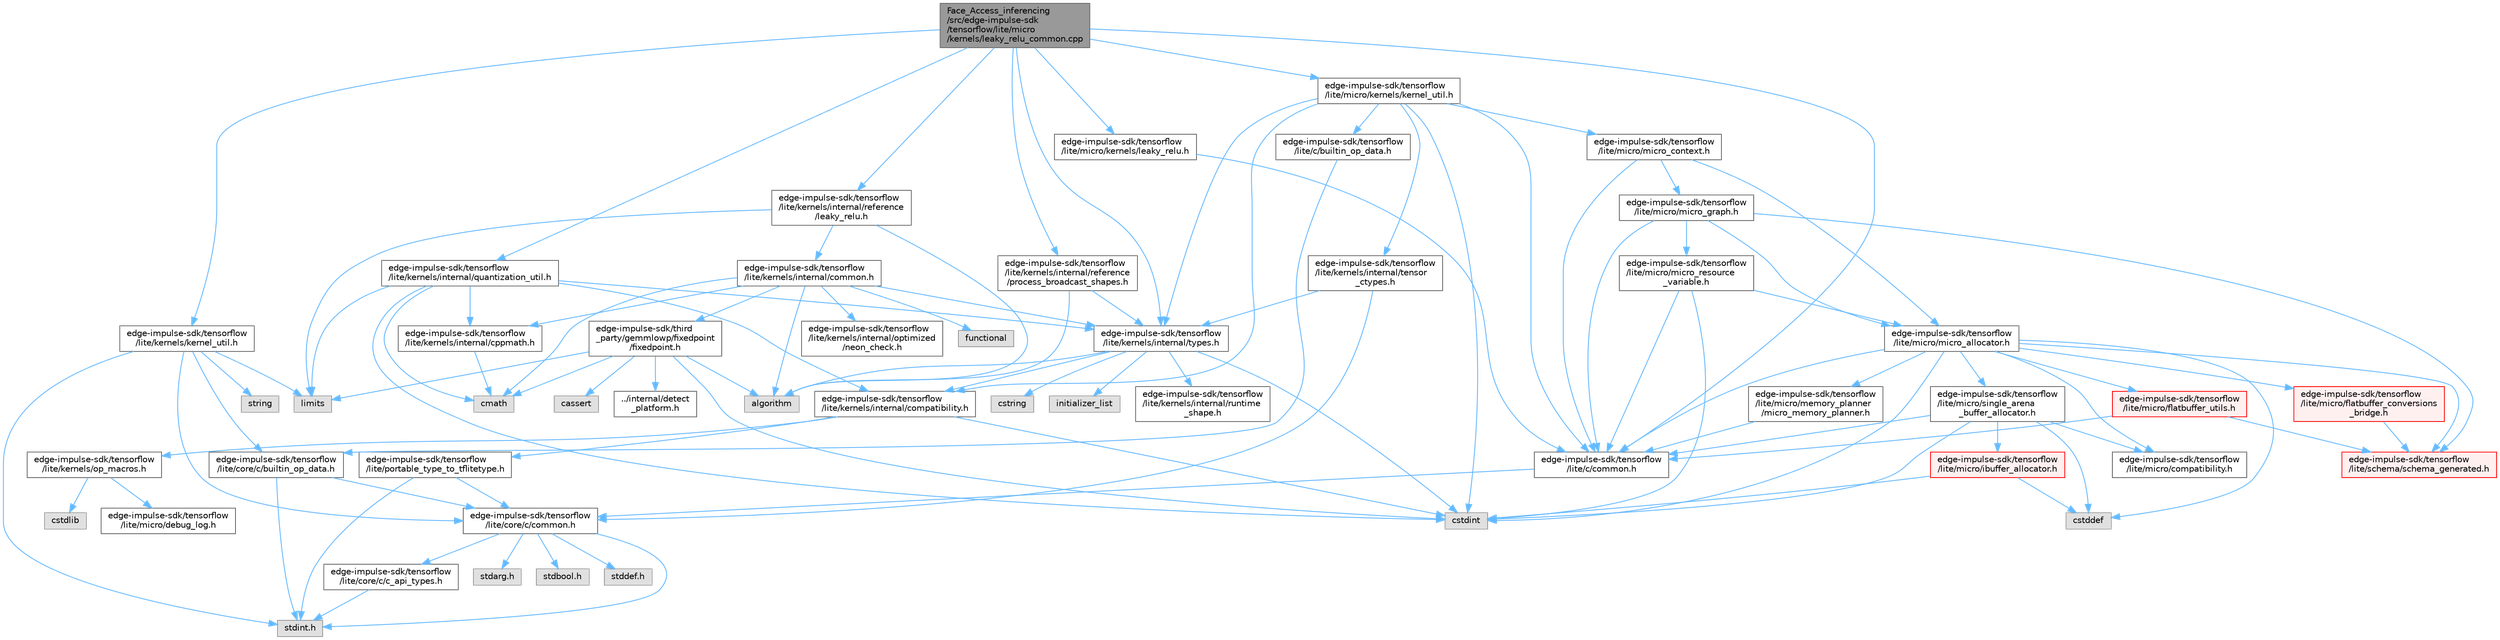 digraph "Face_Access_inferencing/src/edge-impulse-sdk/tensorflow/lite/micro/kernels/leaky_relu_common.cpp"
{
 // LATEX_PDF_SIZE
  bgcolor="transparent";
  edge [fontname=Helvetica,fontsize=10,labelfontname=Helvetica,labelfontsize=10];
  node [fontname=Helvetica,fontsize=10,shape=box,height=0.2,width=0.4];
  Node1 [id="Node000001",label="Face_Access_inferencing\l/src/edge-impulse-sdk\l/tensorflow/lite/micro\l/kernels/leaky_relu_common.cpp",height=0.2,width=0.4,color="gray40", fillcolor="grey60", style="filled", fontcolor="black",tooltip=" "];
  Node1 -> Node2 [id="edge102_Node000001_Node000002",color="steelblue1",style="solid",tooltip=" "];
  Node2 [id="Node000002",label="edge-impulse-sdk/tensorflow\l/lite/c/common.h",height=0.2,width=0.4,color="grey40", fillcolor="white", style="filled",URL="$_face___access__inferencing_2src_2edge-impulse-sdk_2tensorflow_2lite_2c_2common_8h.html",tooltip=" "];
  Node2 -> Node3 [id="edge103_Node000002_Node000003",color="steelblue1",style="solid",tooltip=" "];
  Node3 [id="Node000003",label="edge-impulse-sdk/tensorflow\l/lite/core/c/common.h",height=0.2,width=0.4,color="grey40", fillcolor="white", style="filled",URL="$_face___access__inferencing_2src_2edge-impulse-sdk_2tensorflow_2lite_2core_2c_2common_8h.html",tooltip=" "];
  Node3 -> Node4 [id="edge104_Node000003_Node000004",color="steelblue1",style="solid",tooltip=" "];
  Node4 [id="Node000004",label="stdarg.h",height=0.2,width=0.4,color="grey60", fillcolor="#E0E0E0", style="filled",tooltip=" "];
  Node3 -> Node5 [id="edge105_Node000003_Node000005",color="steelblue1",style="solid",tooltip=" "];
  Node5 [id="Node000005",label="stdbool.h",height=0.2,width=0.4,color="grey60", fillcolor="#E0E0E0", style="filled",tooltip=" "];
  Node3 -> Node6 [id="edge106_Node000003_Node000006",color="steelblue1",style="solid",tooltip=" "];
  Node6 [id="Node000006",label="stddef.h",height=0.2,width=0.4,color="grey60", fillcolor="#E0E0E0", style="filled",tooltip=" "];
  Node3 -> Node7 [id="edge107_Node000003_Node000007",color="steelblue1",style="solid",tooltip=" "];
  Node7 [id="Node000007",label="stdint.h",height=0.2,width=0.4,color="grey60", fillcolor="#E0E0E0", style="filled",tooltip=" "];
  Node3 -> Node8 [id="edge108_Node000003_Node000008",color="steelblue1",style="solid",tooltip=" "];
  Node8 [id="Node000008",label="edge-impulse-sdk/tensorflow\l/lite/core/c/c_api_types.h",height=0.2,width=0.4,color="grey40", fillcolor="white", style="filled",URL="$_face___access__inferencing_2src_2edge-impulse-sdk_2tensorflow_2lite_2core_2c_2c__api__types_8h.html",tooltip=" "];
  Node8 -> Node7 [id="edge109_Node000008_Node000007",color="steelblue1",style="solid",tooltip=" "];
  Node1 -> Node9 [id="edge110_Node000001_Node000009",color="steelblue1",style="solid",tooltip=" "];
  Node9 [id="Node000009",label="edge-impulse-sdk/tensorflow\l/lite/kernels/internal/quantization_util.h",height=0.2,width=0.4,color="grey40", fillcolor="white", style="filled",URL="$_face___access__inferencing_2src_2edge-impulse-sdk_2tensorflow_2lite_2kernels_2internal_2quantization__util_8h.html",tooltip=" "];
  Node9 -> Node10 [id="edge111_Node000009_Node000010",color="steelblue1",style="solid",tooltip=" "];
  Node10 [id="Node000010",label="cmath",height=0.2,width=0.4,color="grey60", fillcolor="#E0E0E0", style="filled",tooltip=" "];
  Node9 -> Node11 [id="edge112_Node000009_Node000011",color="steelblue1",style="solid",tooltip=" "];
  Node11 [id="Node000011",label="cstdint",height=0.2,width=0.4,color="grey60", fillcolor="#E0E0E0", style="filled",tooltip=" "];
  Node9 -> Node12 [id="edge113_Node000009_Node000012",color="steelblue1",style="solid",tooltip=" "];
  Node12 [id="Node000012",label="limits",height=0.2,width=0.4,color="grey60", fillcolor="#E0E0E0", style="filled",tooltip=" "];
  Node9 -> Node13 [id="edge114_Node000009_Node000013",color="steelblue1",style="solid",tooltip=" "];
  Node13 [id="Node000013",label="edge-impulse-sdk/tensorflow\l/lite/kernels/internal/compatibility.h",height=0.2,width=0.4,color="grey40", fillcolor="white", style="filled",URL="$_face___access__inferencing_2src_2edge-impulse-sdk_2tensorflow_2lite_2kernels_2internal_2compatibility_8h.html",tooltip=" "];
  Node13 -> Node11 [id="edge115_Node000013_Node000011",color="steelblue1",style="solid",tooltip=" "];
  Node13 -> Node14 [id="edge116_Node000013_Node000014",color="steelblue1",style="solid",tooltip=" "];
  Node14 [id="Node000014",label="edge-impulse-sdk/tensorflow\l/lite/portable_type_to_tflitetype.h",height=0.2,width=0.4,color="grey40", fillcolor="white", style="filled",URL="$_face___access__inferencing_2src_2edge-impulse-sdk_2tensorflow_2lite_2portable__type__to__tflitetype_8h.html",tooltip=" "];
  Node14 -> Node7 [id="edge117_Node000014_Node000007",color="steelblue1",style="solid",tooltip=" "];
  Node14 -> Node3 [id="edge118_Node000014_Node000003",color="steelblue1",style="solid",tooltip=" "];
  Node13 -> Node15 [id="edge119_Node000013_Node000015",color="steelblue1",style="solid",tooltip=" "];
  Node15 [id="Node000015",label="edge-impulse-sdk/tensorflow\l/lite/kernels/op_macros.h",height=0.2,width=0.4,color="grey40", fillcolor="white", style="filled",URL="$_face___access__inferencing_2src_2edge-impulse-sdk_2tensorflow_2lite_2kernels_2op__macros_8h.html",tooltip=" "];
  Node15 -> Node16 [id="edge120_Node000015_Node000016",color="steelblue1",style="solid",tooltip=" "];
  Node16 [id="Node000016",label="edge-impulse-sdk/tensorflow\l/lite/micro/debug_log.h",height=0.2,width=0.4,color="grey40", fillcolor="white", style="filled",URL="$_face___access__inferencing_2src_2edge-impulse-sdk_2tensorflow_2lite_2micro_2debug__log_8h.html",tooltip=" "];
  Node15 -> Node17 [id="edge121_Node000015_Node000017",color="steelblue1",style="solid",tooltip=" "];
  Node17 [id="Node000017",label="cstdlib",height=0.2,width=0.4,color="grey60", fillcolor="#E0E0E0", style="filled",tooltip=" "];
  Node9 -> Node18 [id="edge122_Node000009_Node000018",color="steelblue1",style="solid",tooltip=" "];
  Node18 [id="Node000018",label="edge-impulse-sdk/tensorflow\l/lite/kernels/internal/cppmath.h",height=0.2,width=0.4,color="grey40", fillcolor="white", style="filled",URL="$_face___access__inferencing_2src_2edge-impulse-sdk_2tensorflow_2lite_2kernels_2internal_2cppmath_8h.html",tooltip=" "];
  Node18 -> Node10 [id="edge123_Node000018_Node000010",color="steelblue1",style="solid",tooltip=" "];
  Node9 -> Node19 [id="edge124_Node000009_Node000019",color="steelblue1",style="solid",tooltip=" "];
  Node19 [id="Node000019",label="edge-impulse-sdk/tensorflow\l/lite/kernels/internal/types.h",height=0.2,width=0.4,color="grey40", fillcolor="white", style="filled",URL="$_face___access__inferencing_2src_2edge-impulse-sdk_2tensorflow_2lite_2kernels_2internal_2types_8h.html",tooltip=" "];
  Node19 -> Node20 [id="edge125_Node000019_Node000020",color="steelblue1",style="solid",tooltip=" "];
  Node20 [id="Node000020",label="algorithm",height=0.2,width=0.4,color="grey60", fillcolor="#E0E0E0", style="filled",tooltip=" "];
  Node19 -> Node11 [id="edge126_Node000019_Node000011",color="steelblue1",style="solid",tooltip=" "];
  Node19 -> Node21 [id="edge127_Node000019_Node000021",color="steelblue1",style="solid",tooltip=" "];
  Node21 [id="Node000021",label="cstring",height=0.2,width=0.4,color="grey60", fillcolor="#E0E0E0", style="filled",tooltip=" "];
  Node19 -> Node22 [id="edge128_Node000019_Node000022",color="steelblue1",style="solid",tooltip=" "];
  Node22 [id="Node000022",label="initializer_list",height=0.2,width=0.4,color="grey60", fillcolor="#E0E0E0", style="filled",tooltip=" "];
  Node19 -> Node13 [id="edge129_Node000019_Node000013",color="steelblue1",style="solid",tooltip=" "];
  Node19 -> Node23 [id="edge130_Node000019_Node000023",color="steelblue1",style="solid",tooltip=" "];
  Node23 [id="Node000023",label="edge-impulse-sdk/tensorflow\l/lite/kernels/internal/runtime\l_shape.h",height=0.2,width=0.4,color="grey40", fillcolor="white", style="filled",URL="$_face___access__inferencing_2src_2edge-impulse-sdk_2tensorflow_2lite_2kernels_2internal_2runtime__shape_8h.html",tooltip=" "];
  Node1 -> Node24 [id="edge131_Node000001_Node000024",color="steelblue1",style="solid",tooltip=" "];
  Node24 [id="Node000024",label="edge-impulse-sdk/tensorflow\l/lite/kernels/internal/reference\l/leaky_relu.h",height=0.2,width=0.4,color="grey40", fillcolor="white", style="filled",URL="$_face___access__inferencing_2src_2edge-impulse-sdk_2tensorflow_2lite_2kernels_2internal_2reference_2leaky__relu_8h.html",tooltip=" "];
  Node24 -> Node20 [id="edge132_Node000024_Node000020",color="steelblue1",style="solid",tooltip=" "];
  Node24 -> Node12 [id="edge133_Node000024_Node000012",color="steelblue1",style="solid",tooltip=" "];
  Node24 -> Node25 [id="edge134_Node000024_Node000025",color="steelblue1",style="solid",tooltip=" "];
  Node25 [id="Node000025",label="edge-impulse-sdk/tensorflow\l/lite/kernels/internal/common.h",height=0.2,width=0.4,color="grey40", fillcolor="white", style="filled",URL="$_face___access__inferencing_2src_2edge-impulse-sdk_2tensorflow_2lite_2kernels_2internal_2common_8h.html",tooltip=" "];
  Node25 -> Node20 [id="edge135_Node000025_Node000020",color="steelblue1",style="solid",tooltip=" "];
  Node25 -> Node10 [id="edge136_Node000025_Node000010",color="steelblue1",style="solid",tooltip=" "];
  Node25 -> Node26 [id="edge137_Node000025_Node000026",color="steelblue1",style="solid",tooltip=" "];
  Node26 [id="Node000026",label="functional",height=0.2,width=0.4,color="grey60", fillcolor="#E0E0E0", style="filled",tooltip=" "];
  Node25 -> Node27 [id="edge138_Node000025_Node000027",color="steelblue1",style="solid",tooltip=" "];
  Node27 [id="Node000027",label="edge-impulse-sdk/third\l_party/gemmlowp/fixedpoint\l/fixedpoint.h",height=0.2,width=0.4,color="grey40", fillcolor="white", style="filled",URL="$_face___access__inferencing_2src_2edge-impulse-sdk_2third__party_2gemmlowp_2fixedpoint_2fixedpoint_8h.html",tooltip=" "];
  Node27 -> Node20 [id="edge139_Node000027_Node000020",color="steelblue1",style="solid",tooltip=" "];
  Node27 -> Node28 [id="edge140_Node000027_Node000028",color="steelblue1",style="solid",tooltip=" "];
  Node28 [id="Node000028",label="cassert",height=0.2,width=0.4,color="grey60", fillcolor="#E0E0E0", style="filled",tooltip=" "];
  Node27 -> Node10 [id="edge141_Node000027_Node000010",color="steelblue1",style="solid",tooltip=" "];
  Node27 -> Node11 [id="edge142_Node000027_Node000011",color="steelblue1",style="solid",tooltip=" "];
  Node27 -> Node12 [id="edge143_Node000027_Node000012",color="steelblue1",style="solid",tooltip=" "];
  Node27 -> Node29 [id="edge144_Node000027_Node000029",color="steelblue1",style="solid",tooltip=" "];
  Node29 [id="Node000029",label="../internal/detect\l_platform.h",height=0.2,width=0.4,color="grey40", fillcolor="white", style="filled",URL="$_face___access__inferencing_2src_2edge-impulse-sdk_2third__party_2gemmlowp_2internal_2detect__platform_8h.html",tooltip=" "];
  Node25 -> Node18 [id="edge145_Node000025_Node000018",color="steelblue1",style="solid",tooltip=" "];
  Node25 -> Node30 [id="edge146_Node000025_Node000030",color="steelblue1",style="solid",tooltip=" "];
  Node30 [id="Node000030",label="edge-impulse-sdk/tensorflow\l/lite/kernels/internal/optimized\l/neon_check.h",height=0.2,width=0.4,color="grey40", fillcolor="white", style="filled",URL="$_face___access__inferencing_2src_2edge-impulse-sdk_2tensorflow_2lite_2kernels_2internal_2optimized_2neon__check_8h.html",tooltip=" "];
  Node25 -> Node19 [id="edge147_Node000025_Node000019",color="steelblue1",style="solid",tooltip=" "];
  Node1 -> Node31 [id="edge148_Node000001_Node000031",color="steelblue1",style="solid",tooltip=" "];
  Node31 [id="Node000031",label="edge-impulse-sdk/tensorflow\l/lite/kernels/internal/reference\l/process_broadcast_shapes.h",height=0.2,width=0.4,color="grey40", fillcolor="white", style="filled",URL="$_face___access__inferencing_2src_2edge-impulse-sdk_2tensorflow_2lite_2kernels_2internal_2referend4c589f31776ca07f2f326a3c5dba149.html",tooltip=" "];
  Node31 -> Node20 [id="edge149_Node000031_Node000020",color="steelblue1",style="solid",tooltip=" "];
  Node31 -> Node19 [id="edge150_Node000031_Node000019",color="steelblue1",style="solid",tooltip=" "];
  Node1 -> Node19 [id="edge151_Node000001_Node000019",color="steelblue1",style="solid",tooltip=" "];
  Node1 -> Node32 [id="edge152_Node000001_Node000032",color="steelblue1",style="solid",tooltip=" "];
  Node32 [id="Node000032",label="edge-impulse-sdk/tensorflow\l/lite/kernels/kernel_util.h",height=0.2,width=0.4,color="grey40", fillcolor="white", style="filled",URL="$_face___access__inferencing_2src_2edge-impulse-sdk_2tensorflow_2lite_2kernels_2kernel__util_8h.html",tooltip=" "];
  Node32 -> Node7 [id="edge153_Node000032_Node000007",color="steelblue1",style="solid",tooltip=" "];
  Node32 -> Node12 [id="edge154_Node000032_Node000012",color="steelblue1",style="solid",tooltip=" "];
  Node32 -> Node33 [id="edge155_Node000032_Node000033",color="steelblue1",style="solid",tooltip=" "];
  Node33 [id="Node000033",label="string",height=0.2,width=0.4,color="grey60", fillcolor="#E0E0E0", style="filled",tooltip=" "];
  Node32 -> Node34 [id="edge156_Node000032_Node000034",color="steelblue1",style="solid",tooltip=" "];
  Node34 [id="Node000034",label="edge-impulse-sdk/tensorflow\l/lite/core/c/builtin_op_data.h",height=0.2,width=0.4,color="grey40", fillcolor="white", style="filled",URL="$_face___access__inferencing_2src_2edge-impulse-sdk_2tensorflow_2lite_2core_2c_2builtin__op__data_8h.html",tooltip=" "];
  Node34 -> Node7 [id="edge157_Node000034_Node000007",color="steelblue1",style="solid",tooltip=" "];
  Node34 -> Node3 [id="edge158_Node000034_Node000003",color="steelblue1",style="solid",tooltip=" "];
  Node32 -> Node3 [id="edge159_Node000032_Node000003",color="steelblue1",style="solid",tooltip=" "];
  Node1 -> Node35 [id="edge160_Node000001_Node000035",color="steelblue1",style="solid",tooltip=" "];
  Node35 [id="Node000035",label="edge-impulse-sdk/tensorflow\l/lite/micro/kernels/kernel_util.h",height=0.2,width=0.4,color="grey40", fillcolor="white", style="filled",URL="$_face___access__inferencing_2src_2edge-impulse-sdk_2tensorflow_2lite_2micro_2kernels_2kernel__util_8h.html",tooltip=" "];
  Node35 -> Node11 [id="edge161_Node000035_Node000011",color="steelblue1",style="solid",tooltip=" "];
  Node35 -> Node36 [id="edge162_Node000035_Node000036",color="steelblue1",style="solid",tooltip=" "];
  Node36 [id="Node000036",label="edge-impulse-sdk/tensorflow\l/lite/c/builtin_op_data.h",height=0.2,width=0.4,color="grey40", fillcolor="white", style="filled",URL="$_face___access__inferencing_2src_2edge-impulse-sdk_2tensorflow_2lite_2c_2builtin__op__data_8h.html",tooltip=" "];
  Node36 -> Node34 [id="edge163_Node000036_Node000034",color="steelblue1",style="solid",tooltip=" "];
  Node35 -> Node2 [id="edge164_Node000035_Node000002",color="steelblue1",style="solid",tooltip=" "];
  Node35 -> Node13 [id="edge165_Node000035_Node000013",color="steelblue1",style="solid",tooltip=" "];
  Node35 -> Node37 [id="edge166_Node000035_Node000037",color="steelblue1",style="solid",tooltip=" "];
  Node37 [id="Node000037",label="edge-impulse-sdk/tensorflow\l/lite/kernels/internal/tensor\l_ctypes.h",height=0.2,width=0.4,color="grey40", fillcolor="white", style="filled",URL="$_face___access__inferencing_2src_2edge-impulse-sdk_2tensorflow_2lite_2kernels_2internal_2tensor__ctypes_8h.html",tooltip=" "];
  Node37 -> Node3 [id="edge167_Node000037_Node000003",color="steelblue1",style="solid",tooltip=" "];
  Node37 -> Node19 [id="edge168_Node000037_Node000019",color="steelblue1",style="solid",tooltip=" "];
  Node35 -> Node19 [id="edge169_Node000035_Node000019",color="steelblue1",style="solid",tooltip=" "];
  Node35 -> Node38 [id="edge170_Node000035_Node000038",color="steelblue1",style="solid",tooltip=" "];
  Node38 [id="Node000038",label="edge-impulse-sdk/tensorflow\l/lite/micro/micro_context.h",height=0.2,width=0.4,color="grey40", fillcolor="white", style="filled",URL="$_face___access__inferencing_2src_2edge-impulse-sdk_2tensorflow_2lite_2micro_2micro__context_8h.html",tooltip=" "];
  Node38 -> Node2 [id="edge171_Node000038_Node000002",color="steelblue1",style="solid",tooltip=" "];
  Node38 -> Node39 [id="edge172_Node000038_Node000039",color="steelblue1",style="solid",tooltip=" "];
  Node39 [id="Node000039",label="edge-impulse-sdk/tensorflow\l/lite/micro/micro_allocator.h",height=0.2,width=0.4,color="grey40", fillcolor="white", style="filled",URL="$_face___access__inferencing_2src_2edge-impulse-sdk_2tensorflow_2lite_2micro_2micro__allocator_8h.html",tooltip=" "];
  Node39 -> Node40 [id="edge173_Node000039_Node000040",color="steelblue1",style="solid",tooltip=" "];
  Node40 [id="Node000040",label="cstddef",height=0.2,width=0.4,color="grey60", fillcolor="#E0E0E0", style="filled",tooltip=" "];
  Node39 -> Node11 [id="edge174_Node000039_Node000011",color="steelblue1",style="solid",tooltip=" "];
  Node39 -> Node2 [id="edge175_Node000039_Node000002",color="steelblue1",style="solid",tooltip=" "];
  Node39 -> Node41 [id="edge176_Node000039_Node000041",color="steelblue1",style="solid",tooltip=" "];
  Node41 [id="Node000041",label="edge-impulse-sdk/tensorflow\l/lite/micro/single_arena\l_buffer_allocator.h",height=0.2,width=0.4,color="grey40", fillcolor="white", style="filled",URL="$_face___access__inferencing_2src_2edge-impulse-sdk_2tensorflow_2lite_2micro_2single__arena__buffer__allocator_8h.html",tooltip=" "];
  Node41 -> Node40 [id="edge177_Node000041_Node000040",color="steelblue1",style="solid",tooltip=" "];
  Node41 -> Node11 [id="edge178_Node000041_Node000011",color="steelblue1",style="solid",tooltip=" "];
  Node41 -> Node2 [id="edge179_Node000041_Node000002",color="steelblue1",style="solid",tooltip=" "];
  Node41 -> Node42 [id="edge180_Node000041_Node000042",color="steelblue1",style="solid",tooltip=" "];
  Node42 [id="Node000042",label="edge-impulse-sdk/tensorflow\l/lite/micro/ibuffer_allocator.h",height=0.2,width=0.4,color="red", fillcolor="#FFF0F0", style="filled",URL="$_face___access__inferencing_2src_2edge-impulse-sdk_2tensorflow_2lite_2micro_2ibuffer__allocator_8h.html",tooltip=" "];
  Node42 -> Node40 [id="edge181_Node000042_Node000040",color="steelblue1",style="solid",tooltip=" "];
  Node42 -> Node11 [id="edge182_Node000042_Node000011",color="steelblue1",style="solid",tooltip=" "];
  Node41 -> Node44 [id="edge183_Node000041_Node000044",color="steelblue1",style="solid",tooltip=" "];
  Node44 [id="Node000044",label="edge-impulse-sdk/tensorflow\l/lite/micro/compatibility.h",height=0.2,width=0.4,color="grey40", fillcolor="white", style="filled",URL="$_face___access__inferencing_2src_2edge-impulse-sdk_2tensorflow_2lite_2micro_2compatibility_8h.html",tooltip=" "];
  Node39 -> Node44 [id="edge184_Node000039_Node000044",color="steelblue1",style="solid",tooltip=" "];
  Node39 -> Node45 [id="edge185_Node000039_Node000045",color="steelblue1",style="solid",tooltip=" "];
  Node45 [id="Node000045",label="edge-impulse-sdk/tensorflow\l/lite/micro/flatbuffer_utils.h",height=0.2,width=0.4,color="red", fillcolor="#FFF0F0", style="filled",URL="$_face___access__inferencing_2src_2edge-impulse-sdk_2tensorflow_2lite_2micro_2flatbuffer__utils_8h.html",tooltip=" "];
  Node45 -> Node2 [id="edge186_Node000045_Node000002",color="steelblue1",style="solid",tooltip=" "];
  Node45 -> Node76 [id="edge187_Node000045_Node000076",color="steelblue1",style="solid",tooltip=" "];
  Node76 [id="Node000076",label="edge-impulse-sdk/tensorflow\l/lite/schema/schema_generated.h",height=0.2,width=0.4,color="red", fillcolor="#FFF0F0", style="filled",URL="$_face___access__inferencing_2src_2edge-impulse-sdk_2tensorflow_2lite_2schema_2schema__generated_8h.html",tooltip=" "];
  Node39 -> Node77 [id="edge188_Node000039_Node000077",color="steelblue1",style="solid",tooltip=" "];
  Node77 [id="Node000077",label="edge-impulse-sdk/tensorflow\l/lite/micro/memory_planner\l/micro_memory_planner.h",height=0.2,width=0.4,color="grey40", fillcolor="white", style="filled",URL="$_face___access__inferencing_2src_2edge-impulse-sdk_2tensorflow_2lite_2micro_2memory__planner_2micro__memory__planner_8h.html",tooltip=" "];
  Node77 -> Node2 [id="edge189_Node000077_Node000002",color="steelblue1",style="solid",tooltip=" "];
  Node39 -> Node78 [id="edge190_Node000039_Node000078",color="steelblue1",style="solid",tooltip=" "];
  Node78 [id="Node000078",label="edge-impulse-sdk/tensorflow\l/lite/micro/flatbuffer_conversions\l_bridge.h",height=0.2,width=0.4,color="red", fillcolor="#FFF0F0", style="filled",URL="$_face___access__inferencing_2src_2edge-impulse-sdk_2tensorflow_2lite_2micro_2flatbuffer__conversions__bridge_8h.html",tooltip=" "];
  Node78 -> Node76 [id="edge191_Node000078_Node000076",color="steelblue1",style="solid",tooltip=" "];
  Node39 -> Node76 [id="edge192_Node000039_Node000076",color="steelblue1",style="solid",tooltip=" "];
  Node38 -> Node83 [id="edge193_Node000038_Node000083",color="steelblue1",style="solid",tooltip=" "];
  Node83 [id="Node000083",label="edge-impulse-sdk/tensorflow\l/lite/micro/micro_graph.h",height=0.2,width=0.4,color="grey40", fillcolor="white", style="filled",URL="$_face___access__inferencing_2src_2edge-impulse-sdk_2tensorflow_2lite_2micro_2micro__graph_8h.html",tooltip=" "];
  Node83 -> Node2 [id="edge194_Node000083_Node000002",color="steelblue1",style="solid",tooltip=" "];
  Node83 -> Node39 [id="edge195_Node000083_Node000039",color="steelblue1",style="solid",tooltip=" "];
  Node83 -> Node84 [id="edge196_Node000083_Node000084",color="steelblue1",style="solid",tooltip=" "];
  Node84 [id="Node000084",label="edge-impulse-sdk/tensorflow\l/lite/micro/micro_resource\l_variable.h",height=0.2,width=0.4,color="grey40", fillcolor="white", style="filled",URL="$_face___access__inferencing_2src_2edge-impulse-sdk_2tensorflow_2lite_2micro_2micro__resource__variable_8h.html",tooltip=" "];
  Node84 -> Node11 [id="edge197_Node000084_Node000011",color="steelblue1",style="solid",tooltip=" "];
  Node84 -> Node2 [id="edge198_Node000084_Node000002",color="steelblue1",style="solid",tooltip=" "];
  Node84 -> Node39 [id="edge199_Node000084_Node000039",color="steelblue1",style="solid",tooltip=" "];
  Node83 -> Node76 [id="edge200_Node000083_Node000076",color="steelblue1",style="solid",tooltip=" "];
  Node1 -> Node85 [id="edge201_Node000001_Node000085",color="steelblue1",style="solid",tooltip=" "];
  Node85 [id="Node000085",label="edge-impulse-sdk/tensorflow\l/lite/micro/kernels/leaky_relu.h",height=0.2,width=0.4,color="grey40", fillcolor="white", style="filled",URL="$_face___access__inferencing_2src_2edge-impulse-sdk_2tensorflow_2lite_2micro_2kernels_2leaky__relu_8h.html",tooltip=" "];
  Node85 -> Node2 [id="edge202_Node000085_Node000002",color="steelblue1",style="solid",tooltip=" "];
}
